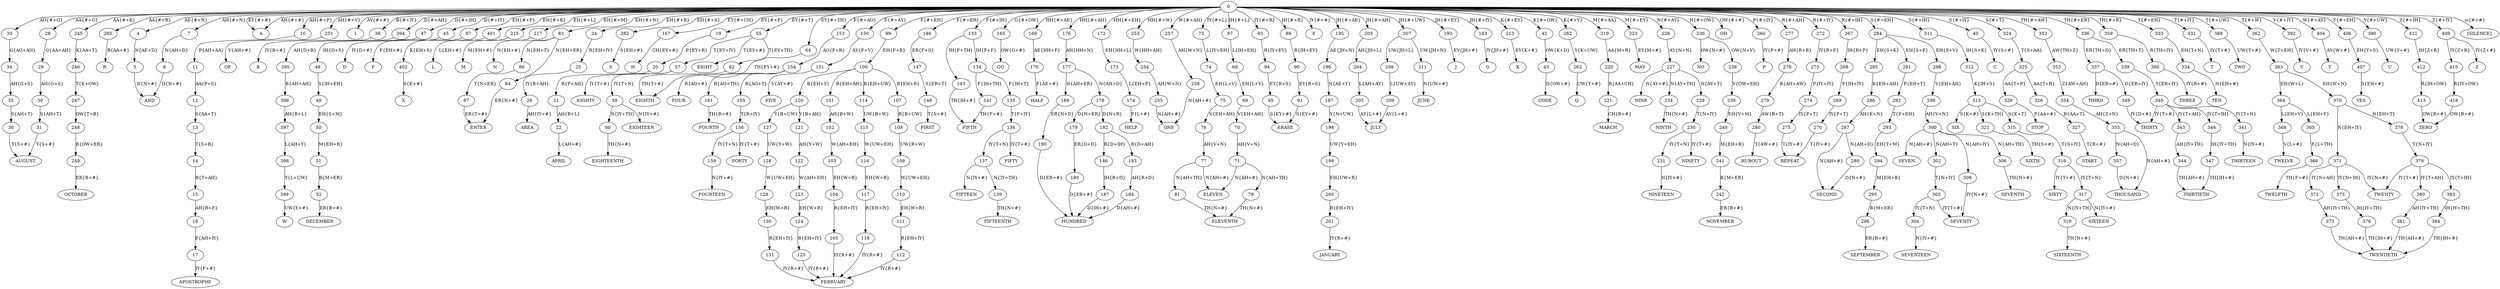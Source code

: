   digraph tree {
  0
  28
  245
  265
  4
  "A"
  7
  10
  251
  33
  "I"
  38
  394
  47
  45
  97
  401
  215
  217
  83
  24
  282
  "A"
  167
  19
  64
  55
  153
  150
  99
  146
  133
  165
  169
  176
  172
  253
  67
  89
  "E"
  73
  93
  195
  203
  193
  163
  207
  213
  42
  262
  219
  223
  226
  236
  "OH"
  260
  277
  267
  272
  284
  311
  40
  324
  352
  336
  359
  333
  331
  388
  362
  392
  257
  404
  406
  390
  411
  409
  "[SILENCE]"
  29
  246
  "R"
  5
  8
  11
  "OF"
  34
  "B"
  395
  48
  "D"
  "F"
  402
  "L"
  "M"
  "N"
  84
  86
  25
  "S"
  "H"
  20
  "EIGHTH"
  "EIGHT"
  57
  62
  154
  151
  100
  147
  134
  143
  "GO"
  170
  177
  173
  254
  68
  90
  74
  94
  196
  204
  "J"
  "G"
  208
  211
  "K"
  43
  263
  220
  "MAY"
  227
  "NO"
  238
  "P"
  278
  268
  273
  285
  291
  298
  312
  "C"
  325
  353
  337
  339
  360
  334
  "T"
  "TWO"
  363
  "V"
  258
  "Y"
  407
  "U"
  412
  "Z"
  415
  30
  247
  "AND"
  "AND"
  12
  35
  396
  49
  "X"
  "ENTER"
  87
  26
  21
  "EIGHTY"
  58
  "EIGHTH"
  "FOUR"
  161
  155
  "FIVE"
  101
  107
  114
  120
  148
  141
  135
  "FIFTH"
  "HALF"
  178
  189
  174
  255
  69
  91
  75
  95
  197
  205
  209
  "JUNE"
  "CODE"
  "Q"
  221
  "NINE"
  234
  229
  239
  279
  269
  274
  286
  292
  299
  313
  329
  326
  354
  "THIRD"
  349
  340
  "THREE"
  "TEN"
  364
  370
  "ONE"
  "YES"
  413
  416
  31
  248
  13
  36
  397
  50
  "ENTER"
  "AREA"
  22
  "EIGHTEEN"
  60
  "FOURTH"
  156
  102
  108
  115
  121
  127
  "FIRST"
  "FIFTH"
  136
  179
  182
  190
  "HELP"
  "ONE"
  70
  "ERASE"
  76
  "ERASE"
  198
  "JULY"
  "JULY"
  "MARCH"
  "NINTH"
  230
  240
  280
  270
  275
  287
  293
  300
  "SIX"
  321
  315
  "STOP"
  327
  355
  "THIRTY"
  "THIRTY"
  343
  346
  341
  365
  368
  371
  378
  "ZERO"
  "ZERO"
  "AUGUST"
  249
  14
  "AUGUST"
  398
  51
  "APRIL"
  "EIGHTEENTH"
  "FORTY"
  159
  103
  109
  116
  122
  128
  "FIFTY"
  137
  180
  183
  186
  "HUNDRED"
  71
  77
  199
  "NINETY"
  231
  241
  "RUBOUT"
  "REPEAT"
  "REPEAT"
  "SECOND"
  289
  294
  "SEVEN"
  308
  306
  302
  "SIXTH"
  316
  "START"
  "THOUSAND"
  357
  344
  347
  "THIRTEEN"
  366
  "TWELVE"
  "TWENTY"
  372
  375
  379
  "OCTOBER"
  15
  399
  52
  "FOURTEEN"
  104
  110
  117
  123
  129
  "FIFTEEN"
  139
  "HUNDRED"
  184
  187
  "ELEVEN"
  79
  "ELEVEN"
  81
  200
  "NINETEEN"
  242
  "SECOND"
  295
  "SEVENTY"
  "SEVENTH"
  303
  "SIXTY"
  317
  "THOUSAND"
  "THIRTIETH"
  "THIRTIETH"
  "TWELFTH"
  373
  376
  "TWENTY"
  380
  383
  16
  "W"
  "DECEMBER"
  105
  111
  118
  124
  130
  "FIFTEENTH"
  "HUNDRED"
  "HUNDRED"
  "ELEVENTH"
  "ELEVENTH"
  201
  "NOVEMBER"
  296
  "SEVENTY"
  304
  "SIXTEEN"
  319
  "TWENTIETH"
  "TWENTIETH"
  381
  384
  17
  "FEBRUARY"
  112
  "FEBRUARY"
  125
  131
  "JANUARY"
  "SEPTEMBER"
  "SEVENTEEN"
  "SIXTEENTH"
  "TWENTIETH"
  "TWENTIETH"
  "APOSTROPHE"
  "FEBRUARY"
  "FEBRUARY"
  "FEBRUARY"
  0 -> 28 [label="AA{#+G}"];
  0 -> 245 [label="AA{#+K}"];
  0 -> 265 [label="AA{#+R}"];
  0 -> 4 [label="AE{#+N}"];
  0 -> "A" [label="AH{#+#}"];
  0 -> 7 [label="AH{#+N}"];
  0 -> 10 [label="AH{#+P}"];
  0 -> 251 [label="AH{#+V}"];
  0 -> 33 [label="AO{#+G}"];
  0 -> "I" [label="AY{#+#}"];
  0 -> 38 [label="B{#+IY}"];
  0 -> 394 [label="D{#+AH}"];
  0 -> 47 [label="D{#+IH}"];
  0 -> 45 [label="D{#+IY}"];
  0 -> 97 [label="EH{#+F}"];
  0 -> 401 [label="EH{#+K}"];
  0 -> 215 [label="EH{#+L}"];
  0 -> 217 [label="EH{#+M}"];
  0 -> 83 [label="EH{#+N}"];
  0 -> 24 [label="EH{#+R}"];
  0 -> 282 [label="EH{#+S}"];
  0 -> "A" [label="EY{#+#}"];
  0 -> 167 [label="EY{#+CH}"];
  0 -> 19 [label="EY{#+P}"];
  0 -> 64 [label="EY{#+TH}"];
  0 -> 55 [label="EY{#+T}"];
  0 -> 153 [label="F{#+AO}"];
  0 -> 150 [label="F{#+AY}"];
  0 -> 99 [label="F{#+EH}"];
  0 -> 146 [label="F{#+ER}"];
  0 -> 133 [label="F{#+IH}"];
  0 -> 165 [label="G{#+OW}"];
  0 -> 169 [label="HH{#+AE}"];
  0 -> 176 [label="HH{#+AH}"];
  0 -> 172 [label="HH{#+EH}"];
  0 -> 253 [label="HH{#+W}"];
  0 -> 67 [label="IH{#+L}"];
  0 -> 89 [label="IH{#+R}"];
  0 -> "E" [label="IY{#+#}"];
  0 -> 73 [label="IY{#+L}"];
  0 -> 93 [label="IY{#+R}"];
  0 -> 195 [label="JH{#+AE}"];
  0 -> 203 [label="JH{#+AH}"];
  0 -> 193 [label="JH{#+EY}"];
  0 -> 163 [label="JH{#+IY}"];
  0 -> 207 [label="JH{#+UW}"];
  0 -> 213 [label="K{#+EY}"];
  0 -> 42 [label="K{#+OW}"];
  0 -> 262 [label="K{#+Y}"];
  0 -> 219 [label="M{#+AA}"];
  0 -> 223 [label="M{#+EY}"];
  0 -> 226 [label="N{#+AY}"];
  0 -> 236 [label="N{#+OW}"];
  0 -> "OH" [label="OW{#+#}"];
  0 -> 260 [label="P{#+IY}"];
  0 -> 277 [label="R{#+AH}"];
  0 -> 267 [label="R{#+IH}"];
  0 -> 272 [label="R{#+IY}"];
  0 -> 284 [label="S{#+EH}"];
  0 -> 311 [label="S{#+IH}"];
  0 -> 40 [label="S{#+IY}"];
  0 -> 324 [label="S{#+T}"];
  0 -> 352 [label="TH{#+AW}"];
  0 -> 336 [label="TH{#+ER}"];
  0 -> 359 [label="TH{#+R}"];
  0 -> 333 [label="T{#+EH}"];
  0 -> 331 [label="T{#+IY}"];
  0 -> 388 [label="T{#+UW}"];
  0 -> 362 [label="T{#+W}"];
  0 -> 392 [label="V{#+IY}"];
  0 -> 257 [label="W{#+AH}"];
  0 -> 404 [label="W{#+AY}"];
  0 -> 406 [label="Y{#+EH}"];
  0 -> 390 [label="Y{#+UW}"];
  0 -> 411 [label="Z{#+IH}"];
  0 -> 409 [label="Z{#+IY}"];
  0 -> "[SILENCE]" [label="si{#+#}"];
  28 -> 29 [label="G{AA+AH}"];
  245 -> 246 [label="K{AA+T}"];
  265 -> "R" [label="R{AA+#}"];
  4 -> 5 [label="N{AE+D}"];
  7 -> 8 [label="N{AH+D}"];
  10 -> 11 [label="P{AH+AA}"];
  251 -> "OF" [label="V{AH+#}"];
  33 -> 34 [label="G{AO+AH}"];
  38 -> "B" [label="IY{B+#}"];
  394 -> 395 [label="AH{D+B}"];
  47 -> 48 [label="IH{D+S}"];
  45 -> "D" [label="IY{D+#}"];
  97 -> "F" [label="F{EH+#}"];
  401 -> 402 [label="K{EH+S}"];
  215 -> "L" [label="L{EH+#}"];
  217 -> "M" [label="M{EH+#}"];
  83 -> "N" [label="N{EH+#}"];
  83 -> 84 [label="N{EH+ER}"];
  83 -> 86 [label="N{EH+T}"];
  24 -> 25 [label="R{EH+IY}"];
  282 -> "S" [label="S{EH+#}"];
  167 -> "H" [label="CH{EY+#}"];
  19 -> 20 [label="P{EY+R}"];
  64 -> "EIGHTH" [label="TH{EY+#}"];
  55 -> "EIGHT" [label="T{EY+#}"];
  55 -> 57 [label="T{EY+IY}"];
  55 -> 62 [label="T{EY+TH}"];
  153 -> 154 [label="AO{F+R}"];
  150 -> 151 [label="AY{F+V}"];
  99 -> 100 [label="EH{F+B}"];
  146 -> 147 [label="ER{F+S}"];
  133 -> 134 [label="IH{F+F}"];
  133 -> 143 [label="IH{F+TH}"];
  165 -> "GO" [label="OW{G+#}"];
  169 -> 170 [label="AE{HH+F}"];
  176 -> 177 [label="AH{HH+N}"];
  172 -> 173 [label="EH{HH+L}"];
  253 -> 254 [label="W{HH+AH}"];
  67 -> 68 [label="L{IH+EH}"];
  89 -> 90 [label="R{IH+EY}"];
  73 -> 74 [label="L{IY+EH}"];
  93 -> 94 [label="R{IY+EY}"];
  195 -> 196 [label="AE{JH+N}"];
  203 -> 204 [label="AH{JH+L}"];
  193 -> "J" [label="EY{JH+#}"];
  163 -> "G" [label="IY{JH+#}"];
  207 -> 208 [label="UW{JH+L}"];
  207 -> 211 [label="UW{JH+N}"];
  213 -> "K" [label="EY{K+#}"];
  42 -> 43 [label="OW{K+D}"];
  262 -> 263 [label="Y{K+UW}"];
  219 -> 220 [label="AA{M+R}"];
  223 -> "MAY" [label="EY{M+#}"];
  226 -> 227 [label="AY{N+N}"];
  236 -> "NO" [label="OW{N+#}"];
  236 -> 238 [label="OW{N+V}"];
  260 -> "P" [label="IY{P+#}"];
  277 -> 278 [label="AH{R+B}"];
  267 -> 268 [label="IH{R+P}"];
  272 -> 273 [label="IY{R+P}"];
  284 -> 285 [label="EH{S+K}"];
  284 -> 291 [label="EH{S+P}"];
  284 -> 298 [label="EH{S+V}"];
  311 -> 312 [label="IH{S+K}"];
  40 -> "C" [label="IY{S+#}"];
  324 -> 325 [label="T{S+AA}"];
  352 -> 353 [label="AW{TH+Z}"];
  336 -> 337 [label="ER{TH+D}"];
  336 -> 339 [label="ER{TH+T}"];
  359 -> 360 [label="R{TH+IY}"];
  333 -> 334 [label="EH{T+N}"];
  331 -> "T" [label="IY{T+#}"];
  388 -> "TWO" [label="UW{T+#}"];
  362 -> 363 [label="W{T+EH}"];
  392 -> "V" [label="IY{V+#}"];
  257 -> 258 [label="AH{W+N}"];
  404 -> "Y" [label="AY{W+#}"];
  406 -> 407 [label="EH{Y+S}"];
  390 -> "U" [label="UW{Y+#}"];
  411 -> 412 [label="IH{Z+R}"];
  409 -> "Z" [label="IY{Z+#}"];
  409 -> 415 [label="IY{Z+R}"];
  29 -> 30 [label="AH{G+S}"];
  246 -> 247 [label="T{K+OW}"];
  5 -> "AND" [label="D{N+#}"];
  8 -> "AND" [label="D{N+#}"];
  11 -> 12 [label="AA{P+S}"];
  34 -> 35 [label="AH{G+S}"];
  395 -> 396 [label="B{AH+AH}"];
  48 -> 49 [label="S{IH+EH}"];
  402 -> "X" [label="S{K+#}"];
  84 -> "ENTER" [label="ER{N+#}"];
  86 -> 87 [label="T{N+ER}"];
  25 -> 26 [label="IY{R+AH}"];
  20 -> 21 [label="R{P+AH}"];
  57 -> "EIGHTY" [label="IY{T+#}"];
  57 -> 58 [label="IY{T+N}"];
  62 -> "EIGHTH" [label="TH{T+#}"];
  154 -> "FOUR" [label="R{AO+#}"];
  154 -> 161 [label="R{AO+TH}"];
  154 -> 155 [label="R{AO+T}"];
  151 -> "FIVE" [label="V{AY+#}"];
  100 -> 101 [label="B{EH+AH}"];
  100 -> 107 [label="B{EH+R}"];
  100 -> 114 [label="B{EH+UW}"];
  100 -> 120 [label="B{EH+Y}"];
  147 -> 148 [label="S{ER+T}"];
  134 -> 141 [label="F{IH+TH}"];
  134 -> 135 [label="F{IH+T}"];
  143 -> "FIFTH" [label="TH{IH+#}"];
  170 -> "HALF" [label="F{AE+#}"];
  177 -> 178 [label="N{AH+D}"];
  177 -> 189 [label="N{AH+ER}"];
  173 -> 174 [label="L{EH+P}"];
  254 -> 255 [label="AH{W+N}"];
  68 -> 69 [label="EH{L+V}"];
  90 -> 91 [label="EY{R+S}"];
  74 -> 75 [label="EH{L+V}"];
  94 -> 95 [label="EY{R+S}"];
  196 -> 197 [label="N{AE+Y}"];
  204 -> 205 [label="L{AH+AY}"];
  208 -> 209 [label="L{UW+AY}"];
  211 -> "JUNE" [label="N{UW+#}"];
  43 -> "CODE" [label="D{OW+#}"];
  263 -> "Q" [label="UW{Y+#}"];
  220 -> 221 [label="R{AA+CH}"];
  227 -> "NINE" [label="N{AY+#}"];
  227 -> 234 [label="N{AY+TH}"];
  227 -> 229 [label="N{AY+T}"];
  238 -> 239 [label="V{OW+EH}"];
  278 -> 279 [label="B{AH+AW}"];
  268 -> 269 [label="P{IH+IY}"];
  273 -> 274 [label="P{IY+IY}"];
  285 -> 286 [label="K{EH+AH}"];
  291 -> 292 [label="P{EH+T}"];
  298 -> 299 [label="V{EH+AH}"];
  312 -> 313 [label="K{IH+S}"];
  325 -> 329 [label="AA{T+P}"];
  325 -> 326 [label="AA{T+R}"];
  353 -> 354 [label="Z{AW+AH}"];
  337 -> "THIRD" [label="D{ER+#}"];
  337 -> 349 [label="D{ER+IY}"];
  339 -> 340 [label="T{ER+IY}"];
  360 -> "THREE" [label="IY{R+#}"];
  334 -> "TEN" [label="N{EH+#}"];
  363 -> 364 [label="EH{W+L}"];
  363 -> 370 [label="EH{W+N}"];
  258 -> "ONE" [label="N{AH+#}"];
  407 -> "YES" [label="S{EH+#}"];
  412 -> 413 [label="R{IH+OW}"];
  415 -> 416 [label="R{IY+OW}"];
  30 -> 31 [label="S{AH+T}"];
  247 -> 248 [label="OW{T+B}"];
  12 -> 13 [label="S{AA+T}"];
  35 -> 36 [label="S{AH+T}"];
  396 -> 397 [label="AH{B+L}"];
  49 -> 50 [label="EH{S+M}"];
  87 -> "ENTER" [label="ER{T+#}"];
  26 -> "AREA" [label="AH{IY+#}"];
  21 -> 22 [label="AH{R+L}"];
  58 -> "EIGHTEEN" [label="N{IY+#}"];
  58 -> 60 [label="N{IY+TH}"];
  161 -> "FOURTH" [label="TH{R+#}"];
  155 -> 156 [label="T{R+IY}"];
  101 -> 102 [label="AH{B+W}"];
  107 -> 108 [label="R{B+UW}"];
  114 -> 115 [label="UW{B+W}"];
  120 -> 121 [label="Y{B+AH}"];
  120 -> 127 [label="Y{B+UW}"];
  148 -> "FIRST" [label="T{S+#}"];
  141 -> "FIFTH" [label="TH{F+#}"];
  135 -> 136 [label="T{F+IY}"];
  178 -> 179 [label="D{N+ER}"];
  178 -> 182 [label="D{N+R}"];
  189 -> 190 [label="ER{N+D}"];
  174 -> "HELP" [label="P{L+#}"];
  255 -> "ONE" [label="N{AH+#}"];
  69 -> 70 [label="V{EH+AH}"];
  91 -> "ERASE" [label="S{EY+#}"];
  75 -> 76 [label="V{EH+AH}"];
  95 -> "ERASE" [label="S{EY+#}"];
  197 -> 198 [label="Y{N+UW}"];
  205 -> "JULY" [label="AY{L+#}"];
  209 -> "JULY" [label="AY{L+#}"];
  221 -> "MARCH" [label="CH{R+#}"];
  234 -> "NINTH" [label="TH{N+#}"];
  229 -> 230 [label="T{N+IY}"];
  239 -> 240 [label="EH{V+M}"];
  279 -> 280 [label="AW{B+T}"];
  269 -> 270 [label="IY{P+T}"];
  274 -> 275 [label="IY{P+T}"];
  286 -> 287 [label="AH{K+N}"];
  292 -> 293 [label="T{P+EH}"];
  299 -> 300 [label="AH{V+N}"];
  313 -> "SIX" [label="S{K+#}"];
  313 -> 321 [label="S{K+TH}"];
  313 -> 315 [label="S{K+T}"];
  329 -> "STOP" [label="P{AA+#}"];
  326 -> 327 [label="R{AA+T}"];
  354 -> 355 [label="AH{Z+N}"];
  349 -> "THIRTY" [label="IY{D+#}"];
  340 -> "THIRTY" [label="IY{T+#}"];
  340 -> 343 [label="IY{T+AH}"];
  340 -> 346 [label="IY{T+IH}"];
  340 -> 341 [label="IY{T+N}"];
  364 -> 365 [label="L{EH+F}"];
  364 -> 368 [label="L{EH+V}"];
  370 -> 371 [label="N{EH+IY}"];
  370 -> 378 [label="N{EH+T}"];
  413 -> "ZERO" [label="OW{R+#}"];
  416 -> "ZERO" [label="OW{R+#}"];
  31 -> "AUGUST" [label="T{S+#}"];
  248 -> 249 [label="B{OW+ER}"];
  13 -> 14 [label="T{S+R}"];
  36 -> "AUGUST" [label="T{S+#}"];
  397 -> 398 [label="L{AH+Y}"];
  50 -> 51 [label="M{EH+B}"];
  22 -> "APRIL" [label="L{AH+#}"];
  60 -> "EIGHTEENTH" [label="TH{N+#}"];
  156 -> "FORTY" [label="IY{T+#}"];
  156 -> 159 [label="IY{T+N}"];
  102 -> 103 [label="W{AH+EH}"];
  108 -> 109 [label="UW{R+W}"];
  115 -> 116 [label="W{UW+EH}"];
  121 -> 122 [label="AH{Y+W}"];
  127 -> 128 [label="UW{Y+W}"];
  136 -> "FIFTY" [label="IY{T+#}"];
  136 -> 137 [label="IY{T+N}"];
  179 -> 180 [label="ER{D+D}"];
  182 -> 183 [label="R{D+AH}"];
  182 -> 186 [label="R{D+IH}"];
  190 -> "HUNDRED" [label="D{ER+#}"];
  70 -> 71 [label="AH{V+N}"];
  76 -> 77 [label="AH{V+N}"];
  198 -> 199 [label="UW{Y+EH}"];
  230 -> "NINETY" [label="IY{T+#}"];
  230 -> 231 [label="IY{T+N}"];
  240 -> 241 [label="M{EH+B}"];
  280 -> "RUBOUT" [label="T{AW+#}"];
  270 -> "REPEAT" [label="T{IY+#}"];
  275 -> "REPEAT" [label="T{IY+#}"];
  287 -> "SECOND" [label="N{AH+#}"];
  287 -> 289 [label="N{AH+D}"];
  293 -> 294 [label="EH{T+M}"];
  300 -> "SEVEN" [label="N{AH+#}"];
  300 -> 308 [label="N{AH+IY}"];
  300 -> 306 [label="N{AH+TH}"];
  300 -> 302 [label="N{AH+T}"];
  321 -> "SIXTH" [label="TH{S+#}"];
  315 -> 316 [label="T{S+IY}"];
  327 -> "START" [label="T{R+#}"];
  355 -> "THOUSAND" [label="N{AH+#}"];
  355 -> 357 [label="N{AH+D}"];
  343 -> 344 [label="AH{IY+TH}"];
  346 -> 347 [label="IH{IY+TH}"];
  341 -> "THIRTEEN" [label="N{IY+#}"];
  365 -> 366 [label="F{L+TH}"];
  368 -> "TWELVE" [label="V{L+#}"];
  371 -> "TWENTY" [label="IY{N+#}"];
  371 -> 372 [label="IY{N+AH}"];
  371 -> 375 [label="IY{N+IH}"];
  378 -> 379 [label="T{N+IY}"];
  249 -> "OCTOBER" [label="ER{B+#}"];
  14 -> 15 [label="R{T+AH}"];
  398 -> 399 [label="Y{L+UW}"];
  51 -> 52 [label="B{M+ER}"];
  159 -> "FOURTEEN" [label="N{IY+#}"];
  103 -> 104 [label="EH{W+R}"];
  109 -> 110 [label="W{UW+EH}"];
  116 -> 117 [label="EH{W+R}"];
  122 -> 123 [label="W{AH+EH}"];
  128 -> 129 [label="W{UW+EH}"];
  137 -> "FIFTEEN" [label="N{IY+#}"];
  137 -> 139 [label="N{IY+TH}"];
  180 -> "HUNDRED" [label="D{ER+#}"];
  183 -> 184 [label="AH{R+D}"];
  186 -> 187 [label="IH{R+D}"];
  71 -> "ELEVEN" [label="N{AH+#}"];
  71 -> 79 [label="N{AH+TH}"];
  77 -> "ELEVEN" [label="N{AH+#}"];
  77 -> 81 [label="N{AH+TH}"];
  199 -> 200 [label="EH{UW+R}"];
  231 -> "NINETEEN" [label="N{IY+#}"];
  241 -> 242 [label="B{M+ER}"];
  289 -> "SECOND" [label="D{N+#}"];
  294 -> 295 [label="M{EH+B}"];
  308 -> "SEVENTY" [label="IY{N+#}"];
  306 -> "SEVENTH" [label="TH{N+#}"];
  302 -> 303 [label="T{N+IY}"];
  316 -> "SIXTY" [label="IY{T+#}"];
  316 -> 317 [label="IY{T+N}"];
  357 -> "THOUSAND" [label="D{N+#}"];
  344 -> "THIRTIETH" [label="TH{AH+#}"];
  347 -> "THIRTIETH" [label="TH{IH+#}"];
  366 -> "TWELFTH" [label="TH{F+#}"];
  372 -> 373 [label="AH{IY+TH}"];
  375 -> 376 [label="IH{IY+TH}"];
  379 -> "TWENTY" [label="IY{T+#}"];
  379 -> 380 [label="IY{T+AH}"];
  379 -> 383 [label="IY{T+IH}"];
  15 -> 16 [label="AH{R+F}"];
  399 -> "W" [label="UW{Y+#}"];
  52 -> "DECEMBER" [label="ER{B+#}"];
  104 -> 105 [label="R{EH+IY}"];
  110 -> 111 [label="EH{W+R}"];
  117 -> 118 [label="R{EH+IY}"];
  123 -> 124 [label="EH{W+R}"];
  129 -> 130 [label="EH{W+R}"];
  139 -> "FIFTEENTH" [label="TH{N+#}"];
  184 -> "HUNDRED" [label="D{AH+#}"];
  187 -> "HUNDRED" [label="D{IH+#}"];
  79 -> "ELEVENTH" [label="TH{N+#}"];
  81 -> "ELEVENTH" [label="TH{N+#}"];
  200 -> 201 [label="R{EH+IY}"];
  242 -> "NOVEMBER" [label="ER{B+#}"];
  295 -> 296 [label="B{M+ER}"];
  303 -> "SEVENTY" [label="IY{T+#}"];
  303 -> 304 [label="IY{T+N}"];
  317 -> "SIXTEEN" [label="N{IY+#}"];
  317 -> 319 [label="N{IY+TH}"];
  373 -> "TWENTIETH" [label="TH{AH+#}"];
  376 -> "TWENTIETH" [label="TH{IH+#}"];
  380 -> 381 [label="AH{IY+TH}"];
  383 -> 384 [label="IH{IY+TH}"];
  16 -> 17 [label="F{AH+IY}"];
  105 -> "FEBRUARY" [label="IY{R+#}"];
  111 -> 112 [label="R{EH+IY}"];
  118 -> "FEBRUARY" [label="IY{R+#}"];
  124 -> 125 [label="R{EH+IY}"];
  130 -> 131 [label="R{EH+IY}"];
  201 -> "JANUARY" [label="IY{R+#}"];
  296 -> "SEPTEMBER" [label="ER{B+#}"];
  304 -> "SEVENTEEN" [label="N{IY+#}"];
  319 -> "SIXTEENTH" [label="TH{N+#}"];
  381 -> "TWENTIETH" [label="TH{AH+#}"];
  384 -> "TWENTIETH" [label="TH{IH+#}"];
  17 -> "APOSTROPHE" [label="IY{F+#}"];
  112 -> "FEBRUARY" [label="IY{R+#}"];
  125 -> "FEBRUARY" [label="IY{R+#}"];
  131 -> "FEBRUARY" [label="IY{R+#}"];
  }

